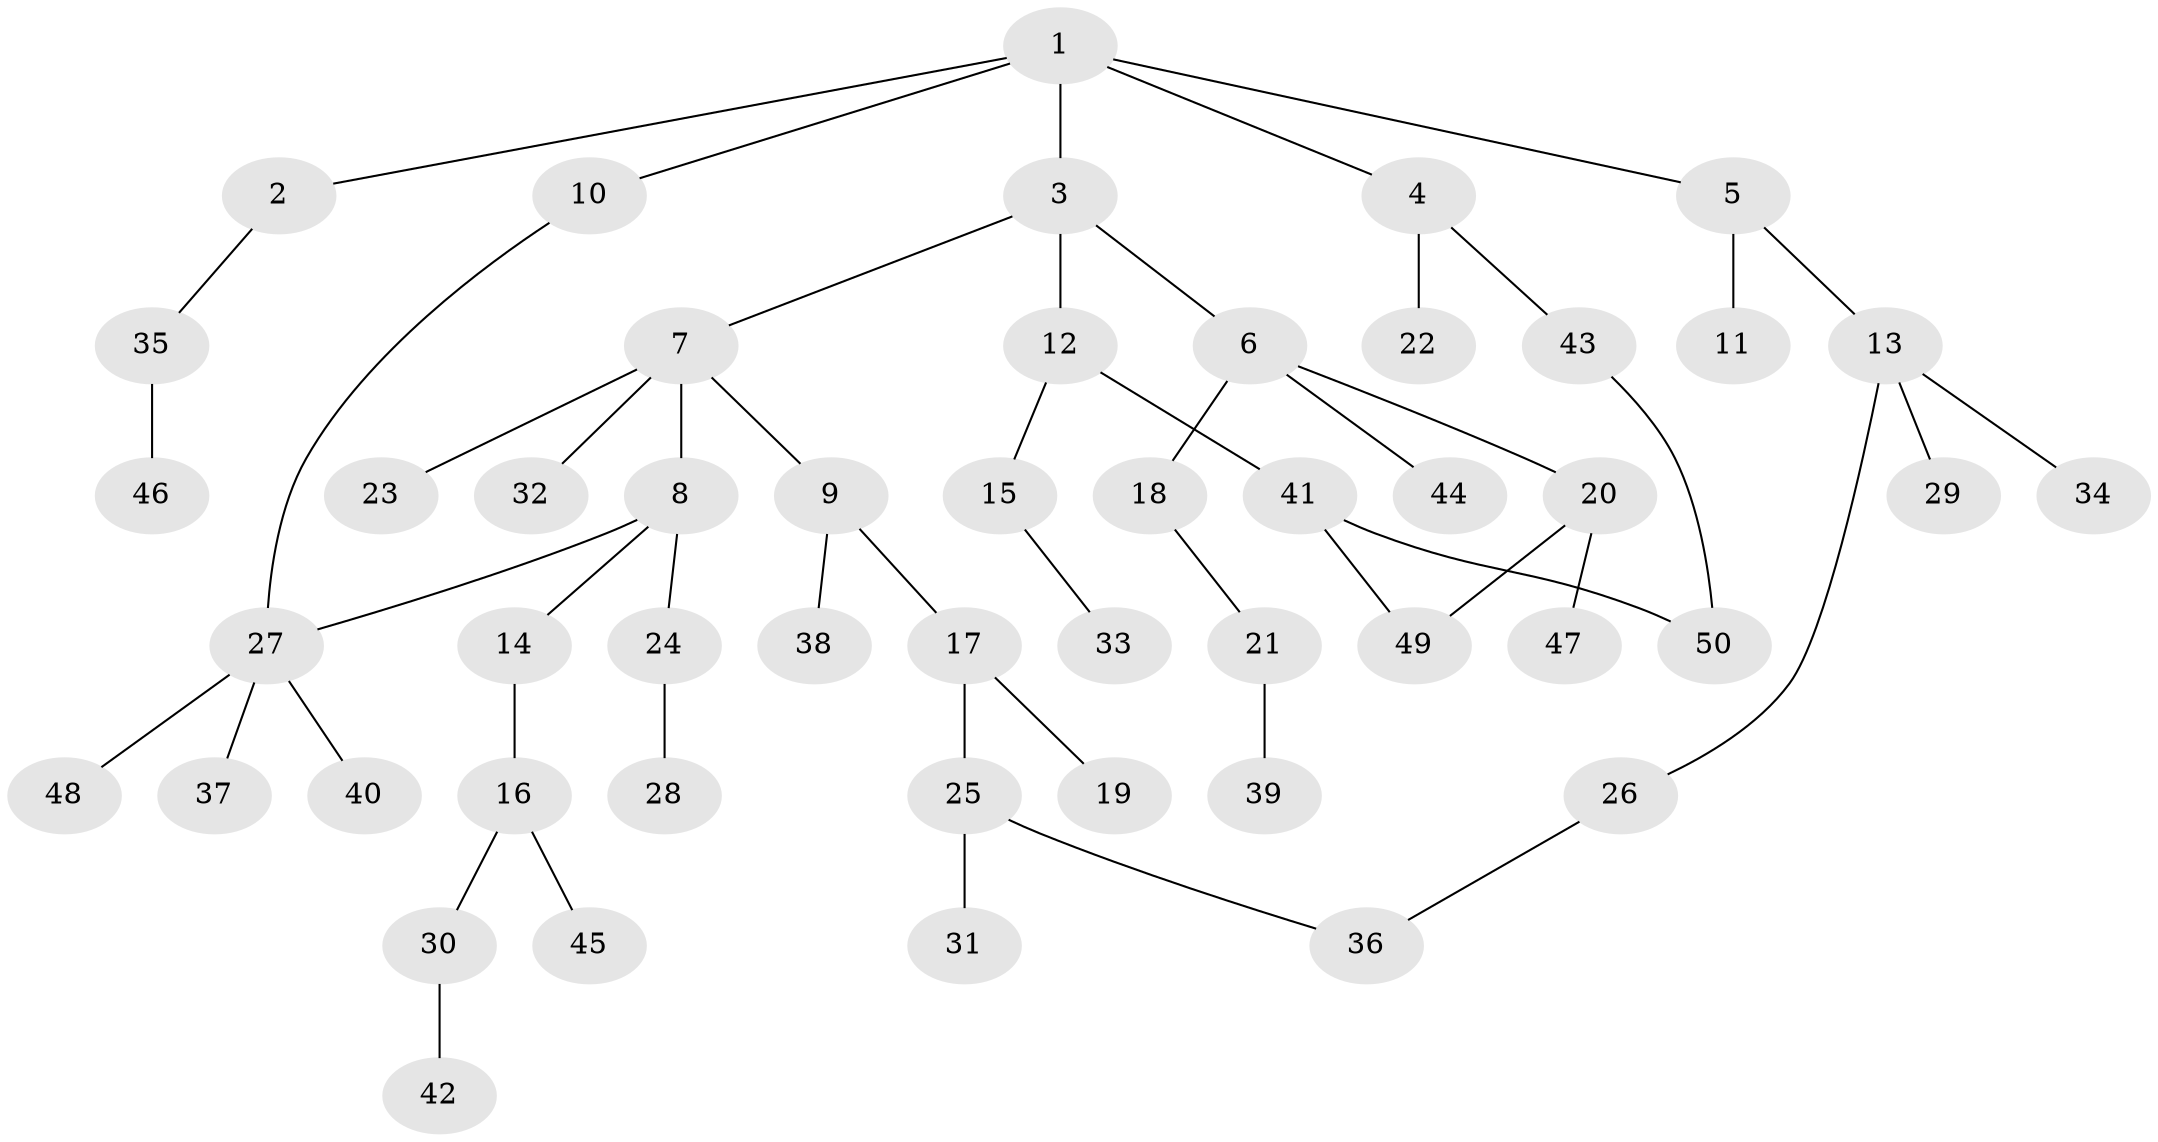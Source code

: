 // Generated by graph-tools (version 1.1) at 2025/00/03/09/25 03:00:56]
// undirected, 50 vertices, 53 edges
graph export_dot {
graph [start="1"]
  node [color=gray90,style=filled];
  1;
  2;
  3;
  4;
  5;
  6;
  7;
  8;
  9;
  10;
  11;
  12;
  13;
  14;
  15;
  16;
  17;
  18;
  19;
  20;
  21;
  22;
  23;
  24;
  25;
  26;
  27;
  28;
  29;
  30;
  31;
  32;
  33;
  34;
  35;
  36;
  37;
  38;
  39;
  40;
  41;
  42;
  43;
  44;
  45;
  46;
  47;
  48;
  49;
  50;
  1 -- 2;
  1 -- 3;
  1 -- 4;
  1 -- 5;
  1 -- 10;
  2 -- 35;
  3 -- 6;
  3 -- 7;
  3 -- 12;
  4 -- 22;
  4 -- 43;
  5 -- 11;
  5 -- 13;
  6 -- 18;
  6 -- 20;
  6 -- 44;
  7 -- 8;
  7 -- 9;
  7 -- 23;
  7 -- 32;
  8 -- 14;
  8 -- 24;
  8 -- 27;
  9 -- 17;
  9 -- 38;
  10 -- 27;
  12 -- 15;
  12 -- 41;
  13 -- 26;
  13 -- 29;
  13 -- 34;
  14 -- 16;
  15 -- 33;
  16 -- 30;
  16 -- 45;
  17 -- 19;
  17 -- 25;
  18 -- 21;
  20 -- 47;
  20 -- 49;
  21 -- 39;
  24 -- 28;
  25 -- 31;
  25 -- 36;
  26 -- 36;
  27 -- 37;
  27 -- 40;
  27 -- 48;
  30 -- 42;
  35 -- 46;
  41 -- 49;
  41 -- 50;
  43 -- 50;
}
